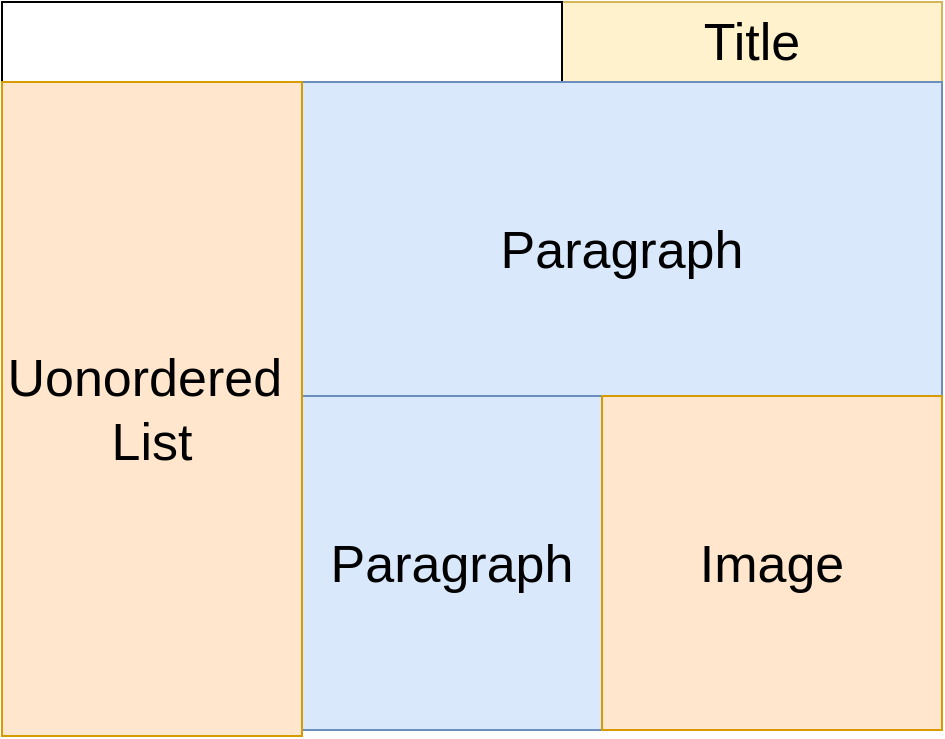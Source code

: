 <mxfile version="15.7.3" type="device"><diagram id="fGp2Kts7ioxVwv8Ivj9A" name="Task1"><mxGraphModel dx="1038" dy="641" grid="1" gridSize="10" guides="1" tooltips="1" connect="1" arrows="1" fold="1" page="1" pageScale="1" pageWidth="850" pageHeight="1100" math="0" shadow="0"><root><mxCell id="0"/><mxCell id="1" parent="0"/><mxCell id="4A9kbrQAa4eJSSV9jQ2f-2" value="v" style="rounded=0;whiteSpace=wrap;html=1;labelBackgroundColor=none;fontSize=26;" vertex="1" parent="1"><mxGeometry x="190" y="233" width="470" height="40" as="geometry"/></mxCell><mxCell id="4A9kbrQAa4eJSSV9jQ2f-3" value="Title" style="rounded=0;whiteSpace=wrap;html=1;fillColor=#fff2cc;strokeColor=#d6b656;labelBackgroundColor=none;fontSize=26;" vertex="1" parent="1"><mxGeometry x="470" y="233" width="190" height="40" as="geometry"/></mxCell><mxCell id="4A9kbrQAa4eJSSV9jQ2f-4" value="" style="rounded=0;whiteSpace=wrap;html=1;labelBackgroundColor=none;fontSize=26;" vertex="1" parent="1"><mxGeometry x="190" y="233" width="280" height="40" as="geometry"/></mxCell><mxCell id="4A9kbrQAa4eJSSV9jQ2f-5" value="v" style="rounded=0;whiteSpace=wrap;html=1;labelBackgroundColor=none;fontSize=26;" vertex="1" parent="1"><mxGeometry x="190" y="273" width="470" height="167" as="geometry"/></mxCell><mxCell id="4A9kbrQAa4eJSSV9jQ2f-6" value="Paragraph" style="rounded=0;whiteSpace=wrap;html=1;fillColor=#dae8fc;strokeColor=#6c8ebf;labelBackgroundColor=none;fontSize=26;" vertex="1" parent="1"><mxGeometry x="340" y="273" width="320" height="167" as="geometry"/></mxCell><mxCell id="4A9kbrQAa4eJSSV9jQ2f-8" value="v" style="rounded=0;whiteSpace=wrap;html=1;labelBackgroundColor=none;fontSize=26;" vertex="1" parent="1"><mxGeometry x="190" y="430" width="470" height="167" as="geometry"/></mxCell><mxCell id="4A9kbrQAa4eJSSV9jQ2f-9" value="&#10;&#10;&lt;span style=&quot;color: rgb(0, 0, 0); font-family: helvetica; font-size: 26px; font-style: normal; font-weight: 400; letter-spacing: normal; text-align: center; text-indent: 0px; text-transform: none; word-spacing: 0px; display: inline; float: none;&quot;&gt;Paragraph&lt;/span&gt;&#10;&#10;" style="rounded=0;whiteSpace=wrap;html=1;fillColor=#dae8fc;strokeColor=#6c8ebf;labelBackgroundColor=none;fontSize=26;" vertex="1" parent="1"><mxGeometry x="340" y="430" width="150" height="167" as="geometry"/></mxCell><mxCell id="4A9kbrQAa4eJSSV9jQ2f-11" value="Image" style="rounded=0;whiteSpace=wrap;html=1;fillColor=#ffe6cc;strokeColor=#d79b00;labelBackgroundColor=none;fontSize=26;" vertex="1" parent="1"><mxGeometry x="490" y="430" width="170" height="167" as="geometry"/></mxCell><mxCell id="4A9kbrQAa4eJSSV9jQ2f-12" value="Uonordered&amp;nbsp;&lt;br style=&quot;font-size: 26px;&quot;&gt;List" style="rounded=0;whiteSpace=wrap;html=1;fillColor=#ffe6cc;strokeColor=#d79b00;labelBackgroundColor=none;fontSize=26;" vertex="1" parent="1"><mxGeometry x="190" y="273" width="150" height="327" as="geometry"/></mxCell></root></mxGraphModel></diagram></mxfile>